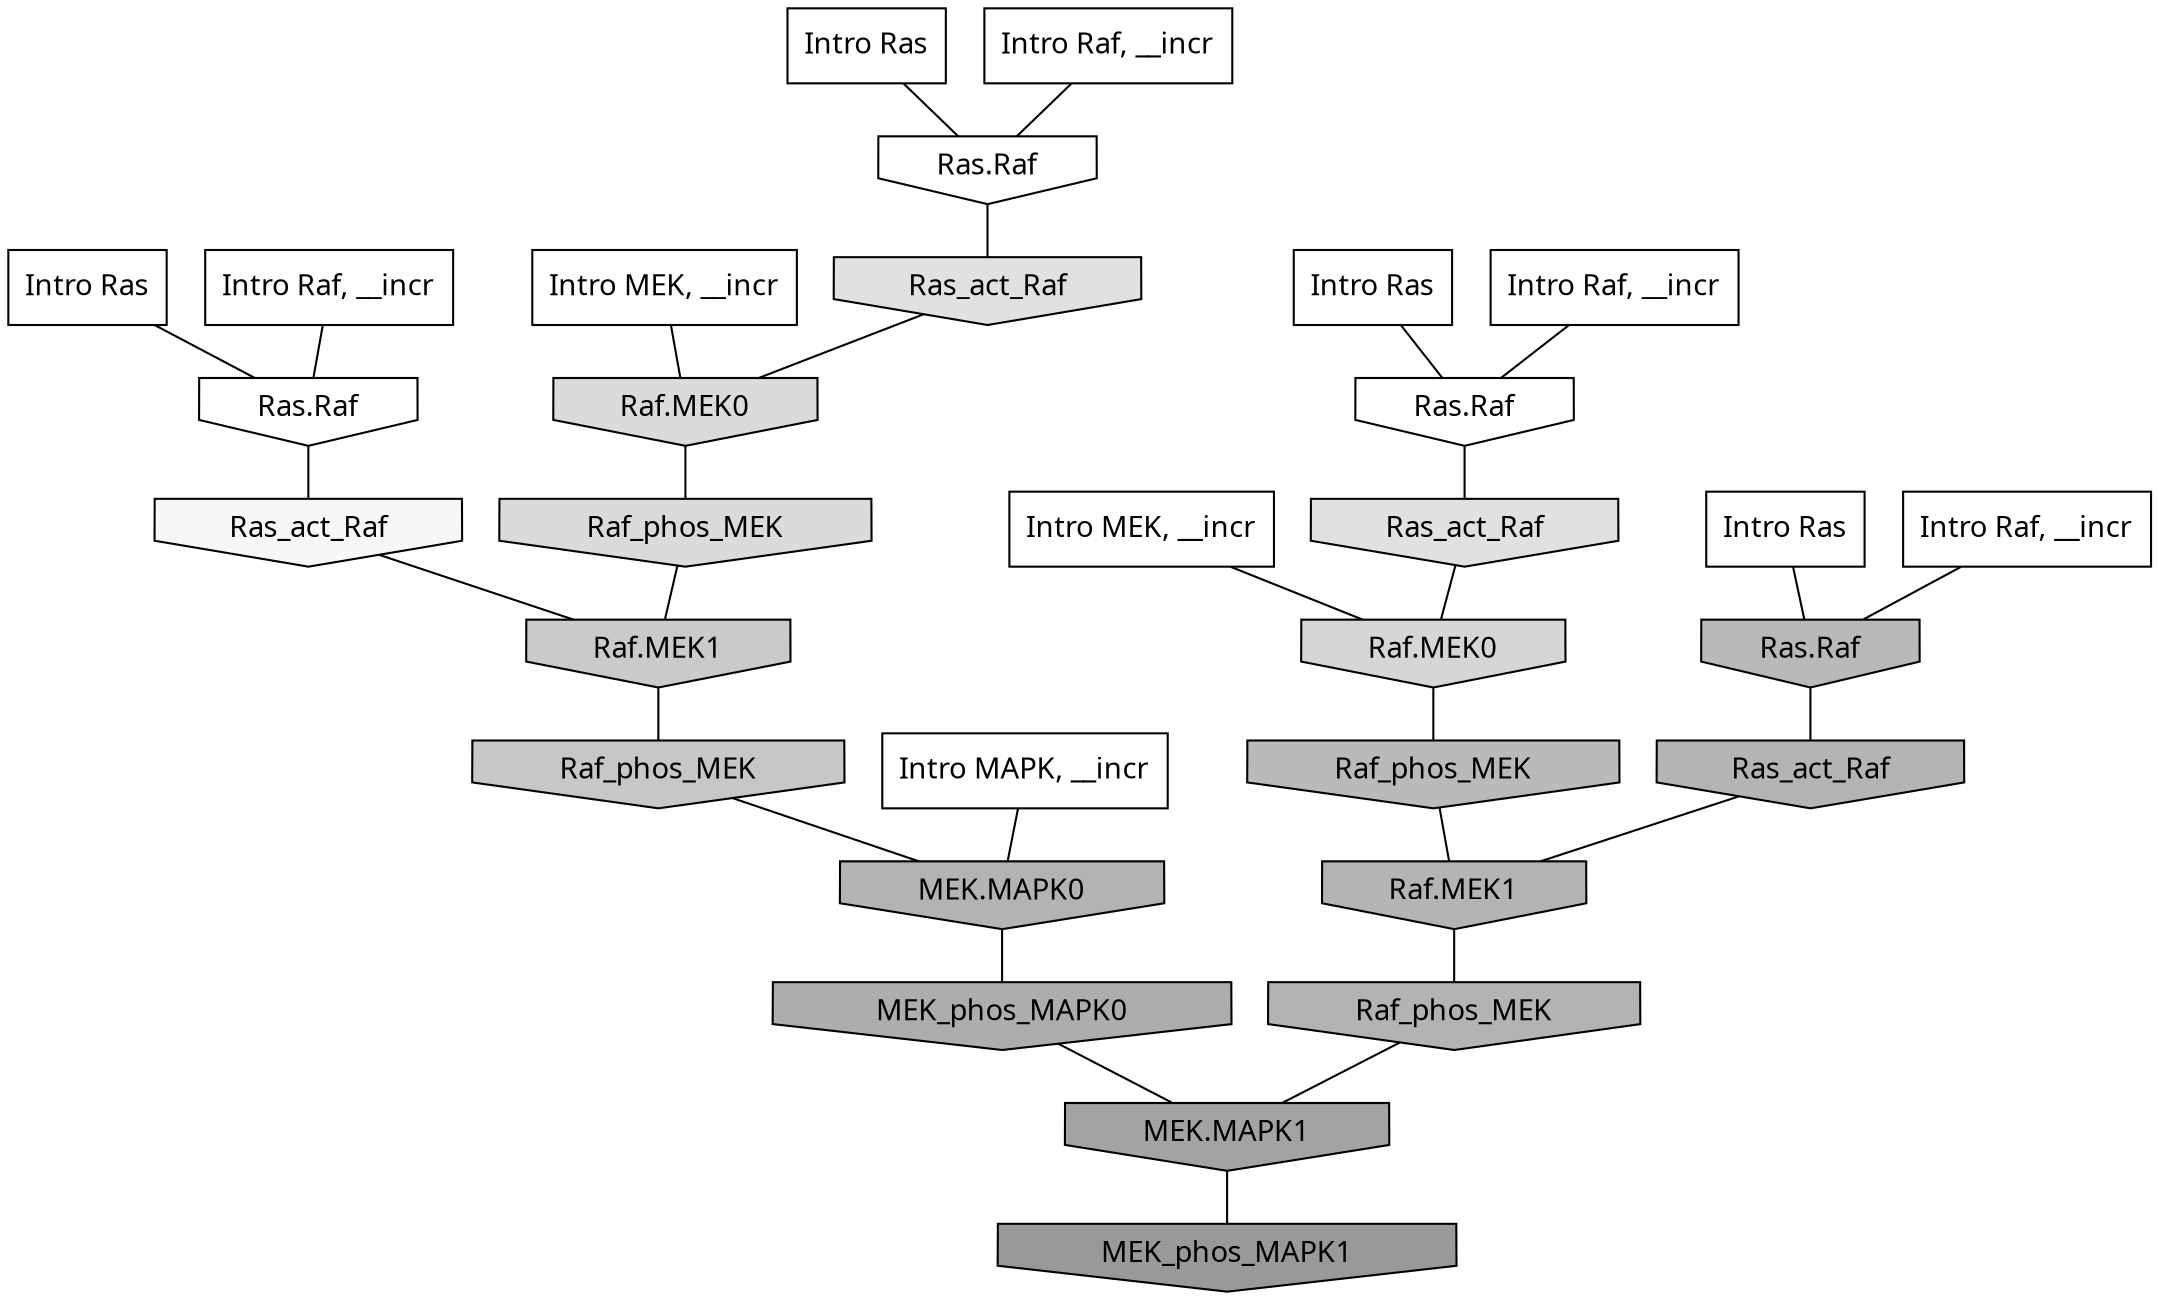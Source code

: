 digraph G{
  rankdir="TB";
  ranksep=0.30;
  node [fontname="CMU Serif"];
  edge [fontname="CMU Serif"];
  
  2 [label="Intro Ras", shape=rectangle, style=filled, fillcolor="0.000 0.000 1.000"]
  
  35 [label="Intro Ras", shape=rectangle, style=filled, fillcolor="0.000 0.000 1.000"]
  
  71 [label="Intro Ras", shape=rectangle, style=filled, fillcolor="0.000 0.000 1.000"]
  
  77 [label="Intro Ras", shape=rectangle, style=filled, fillcolor="0.000 0.000 1.000"]
  
  216 [label="Intro Raf, __incr", shape=rectangle, style=filled, fillcolor="0.000 0.000 1.000"]
  
  550 [label="Intro Raf, __incr", shape=rectangle, style=filled, fillcolor="0.000 0.000 1.000"]
  
  613 [label="Intro Raf, __incr", shape=rectangle, style=filled, fillcolor="0.000 0.000 1.000"]
  
  1039 [label="Intro Raf, __incr", shape=rectangle, style=filled, fillcolor="0.000 0.000 1.000"]
  
  1718 [label="Intro MEK, __incr", shape=rectangle, style=filled, fillcolor="0.000 0.000 1.000"]
  
  2031 [label="Intro MEK, __incr", shape=rectangle, style=filled, fillcolor="0.000 0.000 1.000"]
  
  2961 [label="Intro MAPK, __incr", shape=rectangle, style=filled, fillcolor="0.000 0.000 1.000"]
  
  3202 [label="Ras.Raf", shape=invhouse, style=filled, fillcolor="0.000 0.000 1.000"]
  
  3273 [label="Ras.Raf", shape=invhouse, style=filled, fillcolor="0.000 0.000 1.000"]
  
  3322 [label="Ras.Raf", shape=invhouse, style=filled, fillcolor="0.000 0.000 0.998"]
  
  3560 [label="Ras_act_Raf", shape=invhouse, style=filled, fillcolor="0.000 0.000 0.966"]
  
  4925 [label="Ras_act_Raf", shape=invhouse, style=filled, fillcolor="0.000 0.000 0.881"]
  
  4942 [label="Ras_act_Raf", shape=invhouse, style=filled, fillcolor="0.000 0.000 0.879"]
  
  5353 [label="Raf.MEK0", shape=invhouse, style=filled, fillcolor="0.000 0.000 0.859"]
  
  5367 [label="Raf_phos_MEK", shape=invhouse, style=filled, fillcolor="0.000 0.000 0.858"]
  
  5783 [label="Raf.MEK0", shape=invhouse, style=filled, fillcolor="0.000 0.000 0.836"]
  
  6983 [label="Raf.MEK1", shape=invhouse, style=filled, fillcolor="0.000 0.000 0.790"]
  
  7377 [label="Raf_phos_MEK", shape=invhouse, style=filled, fillcolor="0.000 0.000 0.779"]
  
  9191 [label="Raf_phos_MEK", shape=invhouse, style=filled, fillcolor="0.000 0.000 0.730"]
  
  9386 [label="Ras.Raf", shape=invhouse, style=filled, fillcolor="0.000 0.000 0.726"]
  
  10471 [label="Ras_act_Raf", shape=invhouse, style=filled, fillcolor="0.000 0.000 0.706"]
  
  10476 [label="Raf.MEK1", shape=invhouse, style=filled, fillcolor="0.000 0.000 0.706"]
  
  10611 [label="MEK.MAPK0", shape=invhouse, style=filled, fillcolor="0.000 0.000 0.703"]
  
  10801 [label="Raf_phos_MEK", shape=invhouse, style=filled, fillcolor="0.000 0.000 0.700"]
  
  12283 [label="MEK_phos_MAPK0", shape=invhouse, style=filled, fillcolor="0.000 0.000 0.676"]
  
  15075 [label="MEK.MAPK1", shape=invhouse, style=filled, fillcolor="0.000 0.000 0.640"]
  
  17109 [label="MEK_phos_MAPK1", shape=invhouse, style=filled, fillcolor="0.000 0.000 0.600"]
  
  
  15075 -> 17109 [dir=none, color="0.000 0.000 0.000"] 
  12283 -> 15075 [dir=none, color="0.000 0.000 0.000"] 
  10801 -> 15075 [dir=none, color="0.000 0.000 0.000"] 
  10611 -> 12283 [dir=none, color="0.000 0.000 0.000"] 
  10476 -> 10801 [dir=none, color="0.000 0.000 0.000"] 
  10471 -> 10476 [dir=none, color="0.000 0.000 0.000"] 
  9386 -> 10471 [dir=none, color="0.000 0.000 0.000"] 
  9191 -> 10476 [dir=none, color="0.000 0.000 0.000"] 
  7377 -> 10611 [dir=none, color="0.000 0.000 0.000"] 
  6983 -> 7377 [dir=none, color="0.000 0.000 0.000"] 
  5783 -> 9191 [dir=none, color="0.000 0.000 0.000"] 
  5367 -> 6983 [dir=none, color="0.000 0.000 0.000"] 
  5353 -> 5367 [dir=none, color="0.000 0.000 0.000"] 
  4942 -> 5783 [dir=none, color="0.000 0.000 0.000"] 
  4925 -> 5353 [dir=none, color="0.000 0.000 0.000"] 
  3560 -> 6983 [dir=none, color="0.000 0.000 0.000"] 
  3322 -> 3560 [dir=none, color="0.000 0.000 0.000"] 
  3273 -> 4925 [dir=none, color="0.000 0.000 0.000"] 
  3202 -> 4942 [dir=none, color="0.000 0.000 0.000"] 
  2961 -> 10611 [dir=none, color="0.000 0.000 0.000"] 
  2031 -> 5783 [dir=none, color="0.000 0.000 0.000"] 
  1718 -> 5353 [dir=none, color="0.000 0.000 0.000"] 
  1039 -> 9386 [dir=none, color="0.000 0.000 0.000"] 
  613 -> 3202 [dir=none, color="0.000 0.000 0.000"] 
  550 -> 3322 [dir=none, color="0.000 0.000 0.000"] 
  216 -> 3273 [dir=none, color="0.000 0.000 0.000"] 
  77 -> 3273 [dir=none, color="0.000 0.000 0.000"] 
  71 -> 9386 [dir=none, color="0.000 0.000 0.000"] 
  35 -> 3202 [dir=none, color="0.000 0.000 0.000"] 
  2 -> 3322 [dir=none, color="0.000 0.000 0.000"] 
  
  }
